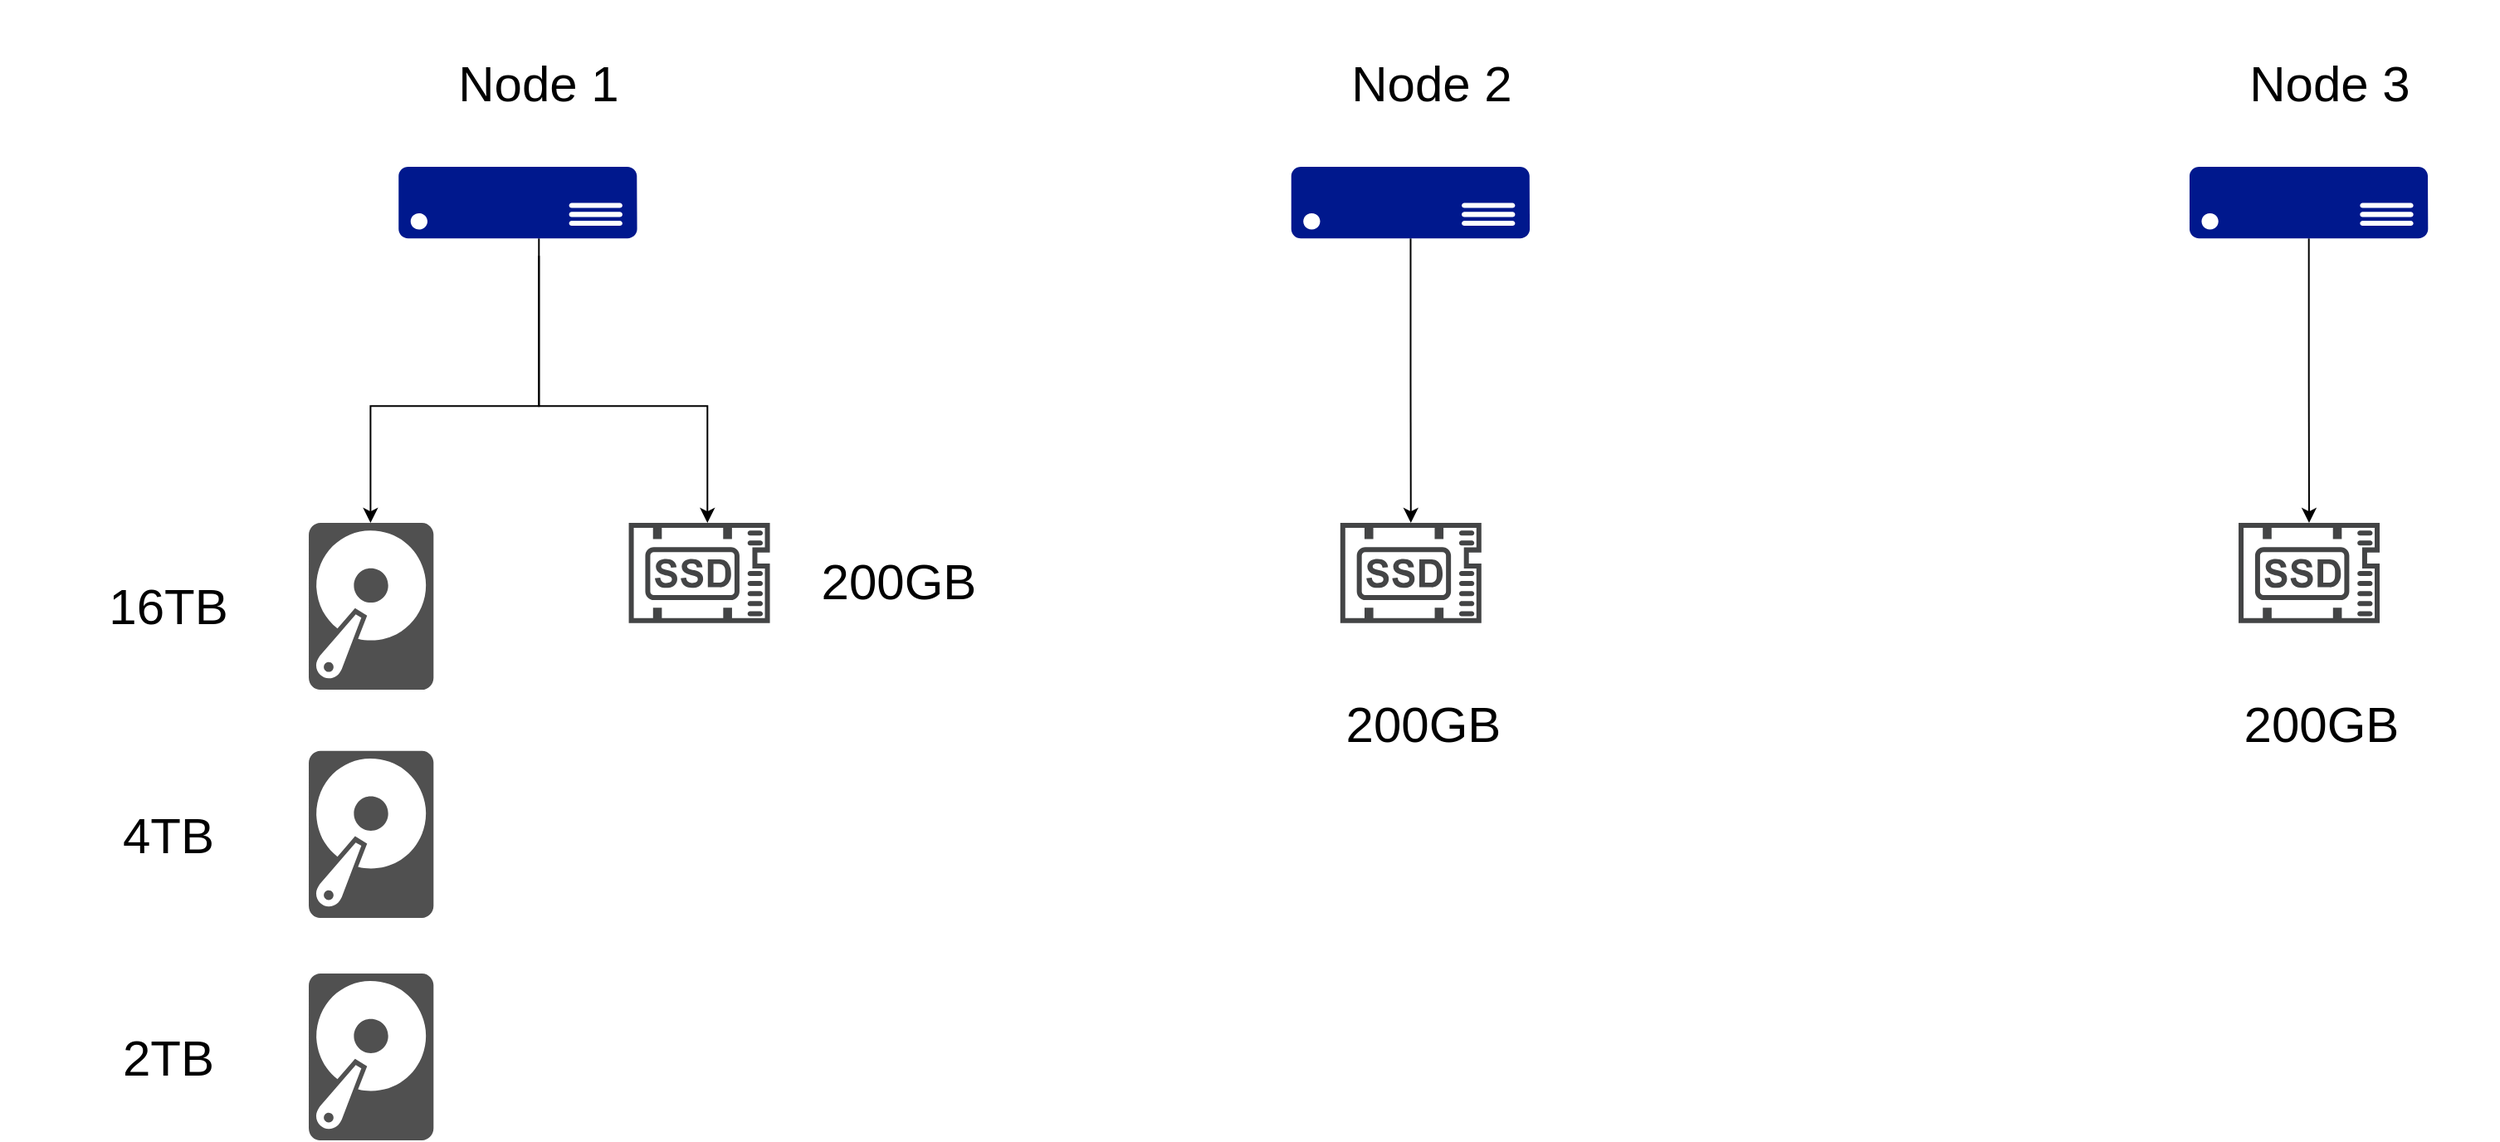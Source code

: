 <mxfile version="28.2.8">
  <diagram name="Page-1" id="pHDsny9DNTcGGeVHg0rh">
    <mxGraphModel dx="2177" dy="1053" grid="1" gridSize="10" guides="1" tooltips="1" connect="1" arrows="1" fold="1" page="1" pageScale="1" pageWidth="850" pageHeight="1100" math="0" shadow="0">
      <root>
        <mxCell id="0" />
        <mxCell id="1" parent="0" />
        <mxCell id="qJOEwLKJFWfKlfRN-ltz-1" value="" style="group" vertex="1" connectable="0" parent="1">
          <mxGeometry x="45" y="3" width="1505" height="687" as="geometry" />
        </mxCell>
        <mxCell id="bQEkyS1pVeM6fFFxtQWK-16" style="edgeStyle=orthogonalEdgeStyle;rounded=0;orthogonalLoop=1;jettySize=auto;html=1;entryX=1;entryY=0;entryDx=0;entryDy=0;" parent="qJOEwLKJFWfKlfRN-ltz-1" source="bQEkyS1pVeM6fFFxtQWK-15" edge="1">
          <mxGeometry relative="1" as="geometry">
            <mxPoint x="223.213" y="315.015" as="targetPoint" />
            <Array as="points">
              <mxPoint x="324.674" y="244.639" />
              <mxPoint x="223.213" y="244.639" />
            </Array>
          </mxGeometry>
        </mxCell>
        <mxCell id="bQEkyS1pVeM6fFFxtQWK-17" style="edgeStyle=orthogonalEdgeStyle;rounded=0;orthogonalLoop=1;jettySize=auto;html=1;" parent="qJOEwLKJFWfKlfRN-ltz-1" target="bQEkyS1pVeM6fFFxtQWK-25" edge="1">
          <mxGeometry relative="1" as="geometry">
            <mxPoint x="426.135" y="301.61" as="targetPoint" />
            <mxPoint x="324.674" y="154.156" as="sourcePoint" />
            <Array as="points">
              <mxPoint x="324.674" y="244.639" />
              <mxPoint x="426.135" y="244.639" />
            </Array>
          </mxGeometry>
        </mxCell>
        <mxCell id="bQEkyS1pVeM6fFFxtQWK-15" value="" style="sketch=0;aspect=fixed;pointerEvents=1;shadow=0;dashed=0;html=1;strokeColor=none;labelPosition=center;verticalLabelPosition=bottom;verticalAlign=top;align=center;fillColor=#00188D;shape=mxgraph.azure.server" parent="qJOEwLKJFWfKlfRN-ltz-1" vertex="1">
          <mxGeometry x="240.124" y="100.537" width="143.665" height="43.1" as="geometry" />
        </mxCell>
        <mxCell id="bQEkyS1pVeM6fFFxtQWK-18" value="" style="sketch=0;pointerEvents=1;shadow=0;dashed=0;html=1;strokeColor=none;fillColor=#505050;labelPosition=center;verticalLabelPosition=bottom;verticalAlign=top;outlineConnect=0;align=center;shape=mxgraph.office.devices.hard_disk;" parent="qJOEwLKJFWfKlfRN-ltz-1" vertex="1">
          <mxGeometry x="186.011" y="315.015" width="75.149" height="100.537" as="geometry" />
        </mxCell>
        <mxCell id="bQEkyS1pVeM6fFFxtQWK-19" value="" style="sketch=0;pointerEvents=1;shadow=0;dashed=0;html=1;strokeColor=none;fillColor=#505050;labelPosition=center;verticalLabelPosition=bottom;verticalAlign=top;outlineConnect=0;align=center;shape=mxgraph.office.devices.hard_disk;" parent="qJOEwLKJFWfKlfRN-ltz-1" vertex="1">
          <mxGeometry x="186.011" y="452.415" width="75.149" height="100.537" as="geometry" />
        </mxCell>
        <mxCell id="bQEkyS1pVeM6fFFxtQWK-20" value="" style="sketch=0;pointerEvents=1;shadow=0;dashed=0;html=1;strokeColor=none;fillColor=#505050;labelPosition=center;verticalLabelPosition=bottom;verticalAlign=top;outlineConnect=0;align=center;shape=mxgraph.office.devices.hard_disk;" parent="qJOEwLKJFWfKlfRN-ltz-1" vertex="1">
          <mxGeometry x="186.011" y="586.463" width="75.149" height="100.537" as="geometry" />
        </mxCell>
        <mxCell id="bQEkyS1pVeM6fFFxtQWK-21" value="&lt;font style=&quot;font-size: 30px;&quot;&gt;16TB&lt;/font&gt;" style="text;html=1;whiteSpace=wrap;strokeColor=none;fillColor=none;align=center;verticalAlign=middle;rounded=0;" parent="qJOEwLKJFWfKlfRN-ltz-1" vertex="1">
          <mxGeometry y="315.015" width="202.921" height="100.537" as="geometry" />
        </mxCell>
        <mxCell id="bQEkyS1pVeM6fFFxtQWK-22" value="&lt;font style=&quot;font-size: 30px;&quot;&gt;4TB&lt;/font&gt;" style="text;html=1;whiteSpace=wrap;strokeColor=none;fillColor=none;align=center;verticalAlign=middle;rounded=0;" parent="qJOEwLKJFWfKlfRN-ltz-1" vertex="1">
          <mxGeometry y="452.415" width="202.921" height="100.537" as="geometry" />
        </mxCell>
        <mxCell id="bQEkyS1pVeM6fFFxtQWK-23" value="&lt;font style=&quot;font-size: 30px;&quot;&gt;2TB&lt;/font&gt;" style="text;html=1;whiteSpace=wrap;strokeColor=none;fillColor=none;align=center;verticalAlign=middle;rounded=0;" parent="qJOEwLKJFWfKlfRN-ltz-1" vertex="1">
          <mxGeometry y="586.463" width="202.921" height="100.537" as="geometry" />
        </mxCell>
        <mxCell id="bQEkyS1pVeM6fFFxtQWK-25" value="" style="sketch=0;pointerEvents=1;shadow=0;dashed=0;html=1;strokeColor=none;fillColor=#434445;aspect=fixed;labelPosition=center;verticalLabelPosition=bottom;verticalAlign=top;align=center;outlineConnect=0;shape=mxgraph.vvd.ssd;" parent="qJOEwLKJFWfKlfRN-ltz-1" vertex="1">
          <mxGeometry x="378.787" y="315.015" width="84.992" height="60.339" as="geometry" />
        </mxCell>
        <mxCell id="bQEkyS1pVeM6fFFxtQWK-26" value="&lt;font style=&quot;font-size: 30px;&quot;&gt;200GB&lt;/font&gt;" style="text;html=1;whiteSpace=wrap;strokeColor=none;fillColor=none;align=center;verticalAlign=middle;rounded=0;" parent="qJOEwLKJFWfKlfRN-ltz-1" vertex="1">
          <mxGeometry x="439.663" y="299.934" width="202.921" height="100.537" as="geometry" />
        </mxCell>
        <mxCell id="bQEkyS1pVeM6fFFxtQWK-27" value="&lt;font style=&quot;font-size: 30px;&quot;&gt;Node 1&lt;/font&gt;" style="text;html=1;whiteSpace=wrap;strokeColor=none;fillColor=none;align=center;verticalAlign=middle;rounded=0;" parent="qJOEwLKJFWfKlfRN-ltz-1" vertex="1">
          <mxGeometry x="223.213" width="202.921" height="100.537" as="geometry" />
        </mxCell>
        <mxCell id="bQEkyS1pVeM6fFFxtQWK-54" style="edgeStyle=orthogonalEdgeStyle;rounded=0;orthogonalLoop=1;jettySize=auto;html=1;" parent="qJOEwLKJFWfKlfRN-ltz-1" source="bQEkyS1pVeM6fFFxtQWK-52" target="bQEkyS1pVeM6fFFxtQWK-55" edge="1">
          <mxGeometry relative="1" as="geometry">
            <mxPoint x="862.416" y="258.044" as="targetPoint" />
          </mxGeometry>
        </mxCell>
        <mxCell id="bQEkyS1pVeM6fFFxtQWK-52" value="" style="sketch=0;aspect=fixed;pointerEvents=1;shadow=0;dashed=0;html=1;strokeColor=none;labelPosition=center;verticalLabelPosition=bottom;verticalAlign=top;align=center;fillColor=#00188D;shape=mxgraph.azure.server" parent="qJOEwLKJFWfKlfRN-ltz-1" vertex="1">
          <mxGeometry x="777.865" y="100.537" width="143.665" height="43.1" as="geometry" />
        </mxCell>
        <mxCell id="bQEkyS1pVeM6fFFxtQWK-53" value="&lt;font style=&quot;font-size: 30px;&quot;&gt;Node 2&lt;/font&gt;" style="text;html=1;whiteSpace=wrap;strokeColor=none;fillColor=none;align=center;verticalAlign=middle;rounded=0;" parent="qJOEwLKJFWfKlfRN-ltz-1" vertex="1">
          <mxGeometry x="760.955" width="202.921" height="100.537" as="geometry" />
        </mxCell>
        <mxCell id="bQEkyS1pVeM6fFFxtQWK-55" value="" style="sketch=0;pointerEvents=1;shadow=0;dashed=0;html=1;strokeColor=none;fillColor=#434445;aspect=fixed;labelPosition=center;verticalLabelPosition=bottom;verticalAlign=top;align=center;outlineConnect=0;shape=mxgraph.vvd.ssd;" parent="qJOEwLKJFWfKlfRN-ltz-1" vertex="1">
          <mxGeometry x="807.396" y="315.015" width="84.992" height="60.339" as="geometry" />
        </mxCell>
        <mxCell id="bQEkyS1pVeM6fFFxtQWK-57" value="&lt;font style=&quot;font-size: 30px;&quot;&gt;200GB&lt;/font&gt;" style="text;html=1;whiteSpace=wrap;strokeColor=none;fillColor=none;align=center;verticalAlign=middle;rounded=0;" parent="qJOEwLKJFWfKlfRN-ltz-1" vertex="1">
          <mxGeometry x="755.955" y="385.39" width="202.921" height="100.537" as="geometry" />
        </mxCell>
        <mxCell id="bQEkyS1pVeM6fFFxtQWK-63" style="edgeStyle=orthogonalEdgeStyle;rounded=0;orthogonalLoop=1;jettySize=auto;html=1;" parent="qJOEwLKJFWfKlfRN-ltz-1" source="bQEkyS1pVeM6fFFxtQWK-64" target="bQEkyS1pVeM6fFFxtQWK-66" edge="1">
          <mxGeometry relative="1" as="geometry">
            <mxPoint x="1403.539" y="258.044" as="targetPoint" />
          </mxGeometry>
        </mxCell>
        <mxCell id="bQEkyS1pVeM6fFFxtQWK-64" value="" style="sketch=0;aspect=fixed;pointerEvents=1;shadow=0;dashed=0;html=1;strokeColor=none;labelPosition=center;verticalLabelPosition=bottom;verticalAlign=top;align=center;fillColor=#00188D;shape=mxgraph.azure.server" parent="qJOEwLKJFWfKlfRN-ltz-1" vertex="1">
          <mxGeometry x="1318.989" y="100.537" width="143.665" height="43.1" as="geometry" />
        </mxCell>
        <mxCell id="bQEkyS1pVeM6fFFxtQWK-65" value="&lt;font style=&quot;font-size: 30px;&quot;&gt;Node 3&lt;/font&gt;" style="text;html=1;whiteSpace=wrap;strokeColor=none;fillColor=none;align=center;verticalAlign=middle;rounded=0;" parent="qJOEwLKJFWfKlfRN-ltz-1" vertex="1">
          <mxGeometry x="1302.079" width="202.921" height="100.537" as="geometry" />
        </mxCell>
        <mxCell id="bQEkyS1pVeM6fFFxtQWK-66" value="" style="sketch=0;pointerEvents=1;shadow=0;dashed=0;html=1;strokeColor=none;fillColor=#434445;aspect=fixed;labelPosition=center;verticalLabelPosition=bottom;verticalAlign=top;align=center;outlineConnect=0;shape=mxgraph.vvd.ssd;" parent="qJOEwLKJFWfKlfRN-ltz-1" vertex="1">
          <mxGeometry x="1348.519" y="315.015" width="84.992" height="60.339" as="geometry" />
        </mxCell>
        <mxCell id="bQEkyS1pVeM6fFFxtQWK-67" value="&lt;font style=&quot;font-size: 30px;&quot;&gt;200GB&lt;/font&gt;" style="text;html=1;whiteSpace=wrap;strokeColor=none;fillColor=none;align=center;verticalAlign=middle;rounded=0;" parent="qJOEwLKJFWfKlfRN-ltz-1" vertex="1">
          <mxGeometry x="1297.079" y="385.39" width="202.921" height="100.537" as="geometry" />
        </mxCell>
      </root>
    </mxGraphModel>
  </diagram>
</mxfile>
